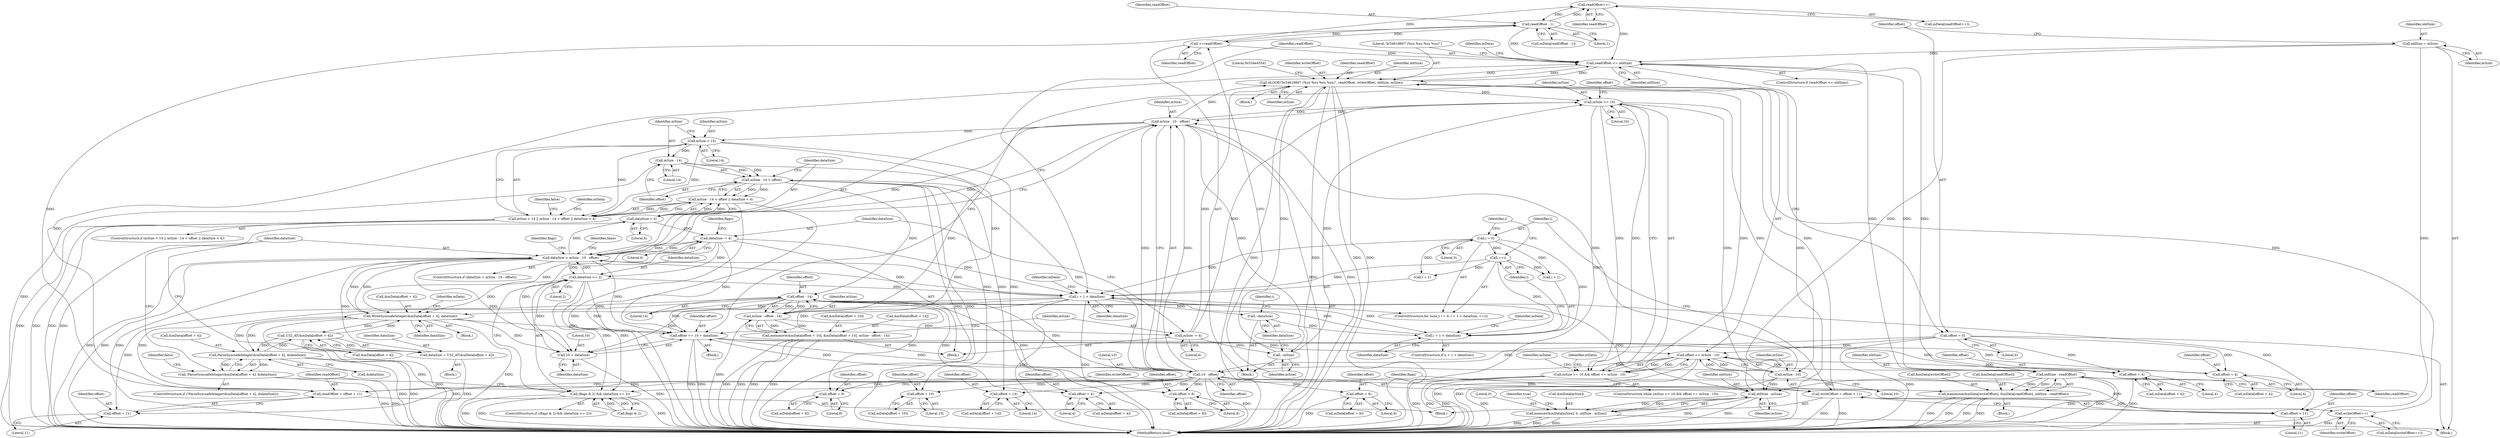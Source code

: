 digraph "0_Android_dd3ca4d6b81a9ae2ddf358b7b93d2f8c010921f5@API" {
"1000307" [label="(Call,readOffset++)"];
"1000277" [label="(Call,readOffset - 1)"];
"1000287" [label="(Call,++readOffset)"];
"1000307" [label="(Call,readOffset++)"];
"1000248" [label="(Call,readOffset = offset + 11)"];
"1000226" [label="(Call,offset - 14)"];
"1000200" [label="(Call,mSize - 14 < offset)"];
"1000201" [label="(Call,mSize - 14)"];
"1000196" [label="(Call,mSize < 14)"];
"1000167" [label="(Call,mSize - 10 - offset)"];
"1000116" [label="(Call,mSize >= 10)"];
"1000328" [label="(Call,ALOGE(\"b/34618607 (%zu %zu %zu %zu)\", readOffset, writeOffset, oldSize, mSize))"];
"1000310" [label="(Call,readOffset <= oldSize)"];
"1000107" [label="(Call,oldSize = mSize)"];
"1000323" [label="(Call,oldSize - readOffset)"];
"1000303" [label="(Call,writeOffset++)"];
"1000254" [label="(Call,writeOffset = offset + 11)"];
"1000169" [label="(Call,10 - offset)"];
"1000111" [label="(Call,offset = 0)"];
"1000119" [label="(Call,offset <= mSize - 10)"];
"1000373" [label="(Call,offset += 10 + dataSize)"];
"1000232" [label="(Call,dataSize -= 4)"];
"1000205" [label="(Call,dataSize < 4)"];
"1000165" [label="(Call,dataSize > mSize - 10 - offset)"];
"1000140" [label="(Call,dataSize = U32_AT(&mData[offset + 4]))"];
"1000142" [label="(Call,U32_AT(&mData[offset + 4]))"];
"1000347" [label="(Call,WriteSyncsafeInteger(&mData[offset + 4], dataSize))"];
"1000152" [label="(Call,ParseSyncsafeInteger(&mData[offset + 4], &dataSize))"];
"1000264" [label="(Call,i + 1 < dataSize)"];
"1000261" [label="(Call,i = 0)"];
"1000269" [label="(Call,++i)"];
"1000294" [label="(Call,i + 1 < dataSize)"];
"1000291" [label="(Call,--dataSize)"];
"1000243" [label="(Call,dataSize >= 2)"];
"1000121" [label="(Call,mSize - 10)"];
"1000289" [label="(Call,--mSize)"];
"1000229" [label="(Call,mSize -= 4)"];
"1000224" [label="(Call,mSize - offset - 14)"];
"1000314" [label="(Call,memmove(&mData[writeOffset], &mData[readOffset], oldSize - readOffset))"];
"1000384" [label="(Call,oldSize - mSize)"];
"1000378" [label="(Call,memset(&mData[mSize], 0, oldSize - mSize))"];
"1000115" [label="(Call,mSize >= 10 && offset <= mSize - 10)"];
"1000146" [label="(Call,offset + 4)"];
"1000156" [label="(Call,offset + 4)"];
"1000199" [label="(Call,mSize - 14 < offset || dataSize < 4)"];
"1000195" [label="(Call,mSize < 14 || mSize - 14 < offset || dataSize < 4)"];
"1000239" [label="(Call,(flags & 2) && (dataSize >= 2))"];
"1000151" [label="(Call,!ParseSyncsafeInteger(&mData[offset + 4], &dataSize))"];
"1000375" [label="(Call,10 + dataSize)"];
"1000215" [label="(Call,offset + 10)"];
"1000221" [label="(Call,offset + 14)"];
"1000211" [label="(Call,memmove(&mData[offset + 10], &mData[offset + 14], mSize - offset - 14))"];
"1000250" [label="(Call,offset + 11)"];
"1000256" [label="(Call,offset + 11)"];
"1000351" [label="(Call,offset + 4)"];
"1000358" [label="(Call,offset + 8)"];
"1000367" [label="(Call,offset + 9)"];
"1000182" [label="(Call,offset + 8)"];
"1000292" [label="(Identifier,dataSize)"];
"1000182" [label="(Call,offset + 8)"];
"1000385" [label="(Identifier,oldSize)"];
"1000243" [label="(Call,dataSize >= 2)"];
"1000349" [label="(Call,mData[offset + 4])"];
"1000315" [label="(Call,&mData[writeOffset])"];
"1000258" [label="(Literal,11)"];
"1000311" [label="(Identifier,readOffset)"];
"1000314" [label="(Call,memmove(&mData[writeOffset], &mData[readOffset], oldSize - readOffset))"];
"1000151" [label="(Call,!ParseSyncsafeInteger(&mData[offset + 4], &dataSize))"];
"1000257" [label="(Identifier,offset)"];
"1000232" [label="(Call,dataSize -= 4)"];
"1000212" [label="(Call,&mData[offset + 10])"];
"1000270" [label="(Identifier,i)"];
"1000386" [label="(Identifier,mSize)"];
"1000373" [label="(Call,offset += 10 + dataSize)"];
"1000381" [label="(Identifier,mData)"];
"1000301" [label="(Call,mData[writeOffset++])"];
"1000277" [label="(Call,readOffset - 1)"];
"1000117" [label="(Identifier,mSize)"];
"1000141" [label="(Identifier,dataSize)"];
"1000213" [label="(Call,mData[offset + 10])"];
"1000210" [label="(Identifier,false)"];
"1000219" [label="(Call,mData[offset + 14])"];
"1000156" [label="(Call,offset + 4)"];
"1000290" [label="(Identifier,mSize)"];
"1000118" [label="(Literal,10)"];
"1000346" [label="(Block,)"];
"1000146" [label="(Call,offset + 4)"];
"1000124" [label="(Block,)"];
"1000211" [label="(Call,memmove(&mData[offset + 10], &mData[offset + 14], mSize - offset - 14))"];
"1000217" [label="(Literal,10)"];
"1000240" [label="(Call,flags & 2)"];
"1000265" [label="(Call,i + 1)"];
"1000304" [label="(Identifier,writeOffset)"];
"1000228" [label="(Literal,14)"];
"1000275" [label="(Call,mData[readOffset - 1])"];
"1000233" [label="(Identifier,dataSize)"];
"1000116" [label="(Call,mSize >= 10)"];
"1000195" [label="(Call,mSize < 14 || mSize - 14 < offset || dataSize < 4)"];
"1000115" [label="(Call,mSize >= 10 && offset <= mSize - 10)"];
"1000154" [label="(Call,mData[offset + 4])"];
"1000170" [label="(Literal,10)"];
"1000313" [label="(Block,)"];
"1000114" [label="(ControlStructure,while (mSize >= 10 && offset <= mSize - 10))"];
"1000234" [label="(Literal,4)"];
"1000356" [label="(Call,mData[offset + 8])"];
"1000328" [label="(Call,ALOGE(\"b/34618607 (%zu %zu %zu %zu)\", readOffset, writeOffset, oldSize, mSize))"];
"1000379" [label="(Call,&mData[mSize])"];
"1000352" [label="(Identifier,offset)"];
"1000236" [label="(Identifier,flags)"];
"1000123" [label="(Literal,10)"];
"1000227" [label="(Identifier,offset)"];
"1000144" [label="(Call,mData[offset + 4])"];
"1000325" [label="(Identifier,readOffset)"];
"1000287" [label="(Call,++readOffset)"];
"1000319" [label="(Call,&mData[readOffset])"];
"1000335" [label="(Literal,0x534e4554)"];
"1000177" [label="(Identifier,flags)"];
"1000367" [label="(Call,offset + 9)"];
"1000143" [label="(Call,&mData[offset + 4])"];
"1000256" [label="(Call,offset + 11)"];
"1000167" [label="(Call,mSize - 10 - offset)"];
"1000331" [label="(Identifier,writeOffset)"];
"1000215" [label="(Call,offset + 10)"];
"1000291" [label="(Call,--dataSize)"];
"1000252" [label="(Literal,11)"];
"1000206" [label="(Identifier,dataSize)"];
"1000205" [label="(Call,dataSize < 4)"];
"1000248" [label="(Call,readOffset = offset + 11)"];
"1000109" [label="(Identifier,mSize)"];
"1000171" [label="(Identifier,offset)"];
"1000323" [label="(Call,oldSize - readOffset)"];
"1000251" [label="(Identifier,offset)"];
"1000120" [label="(Identifier,offset)"];
"1000142" [label="(Call,U32_AT(&mData[offset + 4]))"];
"1000164" [label="(ControlStructure,if (dataSize > mSize - 10 - offset))"];
"1000119" [label="(Call,offset <= mSize - 10)"];
"1000309" [label="(ControlStructure,if (readOffset <= oldSize))"];
"1000216" [label="(Identifier,offset)"];
"1000169" [label="(Call,10 - offset)"];
"1000308" [label="(Identifier,readOffset)"];
"1000200" [label="(Call,mSize - 14 < offset)"];
"1000264" [label="(Call,i + 1 < dataSize)"];
"1000245" [label="(Literal,2)"];
"1000375" [label="(Call,10 + dataSize)"];
"1000168" [label="(Identifier,mSize)"];
"1000244" [label="(Identifier,dataSize)"];
"1000383" [label="(Literal,0)"];
"1000226" [label="(Call,offset - 14)"];
"1000263" [label="(Literal,0)"];
"1000365" [label="(Call,mData[offset + 9])"];
"1000288" [label="(Identifier,readOffset)"];
"1000231" [label="(Literal,4)"];
"1000378" [label="(Call,memset(&mData[mSize], 0, oldSize - mSize))"];
"1000310" [label="(Call,readOffset <= oldSize)"];
"1000351" [label="(Call,offset + 4)"];
"1000296" [label="(Identifier,i)"];
"1000279" [label="(Literal,1)"];
"1000348" [label="(Call,&mData[offset + 4])"];
"1000250" [label="(Call,offset + 11)"];
"1000224" [label="(Call,mSize - offset - 14)"];
"1000330" [label="(Identifier,readOffset)"];
"1000122" [label="(Identifier,mSize)"];
"1000294" [label="(Call,i + 1 < dataSize)"];
"1000130" [label="(Identifier,mData)"];
"1000360" [label="(Literal,8)"];
"1000249" [label="(Identifier,readOffset)"];
"1000222" [label="(Identifier,offset)"];
"1000303" [label="(Call,writeOffset++)"];
"1000157" [label="(Identifier,offset)"];
"1000111" [label="(Call,offset = 0)"];
"1000204" [label="(Identifier,offset)"];
"1000305" [label="(Call,mData[readOffset++])"];
"1000359" [label="(Identifier,offset)"];
"1000148" [label="(Literal,4)"];
"1000108" [label="(Identifier,oldSize)"];
"1000147" [label="(Identifier,offset)"];
"1000289" [label="(Call,--mSize)"];
"1000354" [label="(Identifier,dataSize)"];
"1000230" [label="(Identifier,mSize)"];
"1000376" [label="(Literal,10)"];
"1000183" [label="(Identifier,offset)"];
"1000153" [label="(Call,&mData[offset + 4])"];
"1000107" [label="(Call,oldSize = mSize)"];
"1000347" [label="(Call,WriteSyncsafeInteger(&mData[offset + 4], dataSize))"];
"1000329" [label="(Literal,\"b/34618607 (%zu %zu %zu %zu)\")"];
"1000269" [label="(Call,++i)"];
"1000338" [label="(Identifier,flags)"];
"1000268" [label="(Identifier,dataSize)"];
"1000358" [label="(Call,offset + 8)"];
"1000368" [label="(Identifier,offset)"];
"1000174" [label="(Identifier,false)"];
"1000152" [label="(Call,ParseSyncsafeInteger(&mData[offset + 4], &dataSize))"];
"1000276" [label="(Identifier,mData)"];
"1000317" [label="(Identifier,mData)"];
"1000105" [label="(Block,)"];
"1000150" [label="(ControlStructure,if (!ParseSyncsafeInteger(&mData[offset + 4], &dataSize)))"];
"1000259" [label="(ControlStructure,for (size_t i = 0; i + 1 < dataSize; ++i))"];
"1000158" [label="(Literal,4)"];
"1000262" [label="(Identifier,i)"];
"1000389" [label="(MethodReturn,bool)"];
"1000121" [label="(Call,mSize - 10)"];
"1000384" [label="(Call,oldSize - mSize)"];
"1000324" [label="(Identifier,oldSize)"];
"1000369" [label="(Literal,9)"];
"1000254" [label="(Call,writeOffset = offset + 11)"];
"1000278" [label="(Identifier,readOffset)"];
"1000327" [label="(Block,)"];
"1000197" [label="(Identifier,mSize)"];
"1000166" [label="(Identifier,dataSize)"];
"1000139" [label="(Block,)"];
"1000388" [label="(Identifier,true)"];
"1000307" [label="(Call,readOffset++)"];
"1000198" [label="(Literal,14)"];
"1000196" [label="(Call,mSize < 14)"];
"1000374" [label="(Identifier,offset)"];
"1000221" [label="(Call,offset + 14)"];
"1000246" [label="(Block,)"];
"1000223" [label="(Literal,14)"];
"1000194" [label="(ControlStructure,if (mSize < 14 || mSize - 14 < offset || dataSize < 4))"];
"1000332" [label="(Identifier,oldSize)"];
"1000180" [label="(Call,mData[offset + 8])"];
"1000225" [label="(Identifier,mSize)"];
"1000295" [label="(Call,i + 1)"];
"1000140" [label="(Call,dataSize = U32_AT(&mData[offset + 4]))"];
"1000165" [label="(Call,dataSize > mSize - 10 - offset)"];
"1000286" [label="(Block,)"];
"1000113" [label="(Literal,0)"];
"1000184" [label="(Literal,8)"];
"1000353" [label="(Literal,4)"];
"1000214" [label="(Identifier,mData)"];
"1000203" [label="(Literal,14)"];
"1000298" [label="(Identifier,dataSize)"];
"1000312" [label="(Identifier,oldSize)"];
"1000229" [label="(Call,mSize -= 4)"];
"1000266" [label="(Identifier,i)"];
"1000207" [label="(Literal,4)"];
"1000159" [label="(Call,&dataSize)"];
"1000112" [label="(Identifier,offset)"];
"1000293" [label="(ControlStructure,if (i + 1 < dataSize))"];
"1000255" [label="(Identifier,writeOffset)"];
"1000377" [label="(Identifier,dataSize)"];
"1000163" [label="(Identifier,false)"];
"1000202" [label="(Identifier,mSize)"];
"1000238" [label="(ControlStructure,if ((flags & 2) && (dataSize >= 2)))"];
"1000201" [label="(Call,mSize - 14)"];
"1000261" [label="(Call,i = 0)"];
"1000357" [label="(Identifier,mData)"];
"1000333" [label="(Identifier,mSize)"];
"1000218" [label="(Call,&mData[offset + 14])"];
"1000199" [label="(Call,mSize - 14 < offset || dataSize < 4)"];
"1000193" [label="(Block,)"];
"1000302" [label="(Identifier,mData)"];
"1000239" [label="(Call,(flags & 2) && (dataSize >= 2))"];
"1000307" -> "1000305"  [label="AST: "];
"1000307" -> "1000308"  [label="CFG: "];
"1000308" -> "1000307"  [label="AST: "];
"1000305" -> "1000307"  [label="CFG: "];
"1000307" -> "1000277"  [label="DDG: "];
"1000277" -> "1000307"  [label="DDG: "];
"1000287" -> "1000307"  [label="DDG: "];
"1000307" -> "1000310"  [label="DDG: "];
"1000277" -> "1000275"  [label="AST: "];
"1000277" -> "1000279"  [label="CFG: "];
"1000278" -> "1000277"  [label="AST: "];
"1000279" -> "1000277"  [label="AST: "];
"1000275" -> "1000277"  [label="CFG: "];
"1000287" -> "1000277"  [label="DDG: "];
"1000248" -> "1000277"  [label="DDG: "];
"1000277" -> "1000287"  [label="DDG: "];
"1000277" -> "1000310"  [label="DDG: "];
"1000287" -> "1000286"  [label="AST: "];
"1000287" -> "1000288"  [label="CFG: "];
"1000288" -> "1000287"  [label="AST: "];
"1000290" -> "1000287"  [label="CFG: "];
"1000287" -> "1000310"  [label="DDG: "];
"1000248" -> "1000246"  [label="AST: "];
"1000248" -> "1000250"  [label="CFG: "];
"1000249" -> "1000248"  [label="AST: "];
"1000250" -> "1000248"  [label="AST: "];
"1000255" -> "1000248"  [label="CFG: "];
"1000226" -> "1000248"  [label="DDG: "];
"1000169" -> "1000248"  [label="DDG: "];
"1000248" -> "1000310"  [label="DDG: "];
"1000226" -> "1000224"  [label="AST: "];
"1000226" -> "1000228"  [label="CFG: "];
"1000227" -> "1000226"  [label="AST: "];
"1000228" -> "1000226"  [label="AST: "];
"1000224" -> "1000226"  [label="CFG: "];
"1000226" -> "1000224"  [label="DDG: "];
"1000226" -> "1000224"  [label="DDG: "];
"1000200" -> "1000226"  [label="DDG: "];
"1000169" -> "1000226"  [label="DDG: "];
"1000226" -> "1000250"  [label="DDG: "];
"1000226" -> "1000254"  [label="DDG: "];
"1000226" -> "1000256"  [label="DDG: "];
"1000226" -> "1000351"  [label="DDG: "];
"1000226" -> "1000358"  [label="DDG: "];
"1000226" -> "1000367"  [label="DDG: "];
"1000226" -> "1000373"  [label="DDG: "];
"1000200" -> "1000199"  [label="AST: "];
"1000200" -> "1000204"  [label="CFG: "];
"1000201" -> "1000200"  [label="AST: "];
"1000204" -> "1000200"  [label="AST: "];
"1000206" -> "1000200"  [label="CFG: "];
"1000199" -> "1000200"  [label="CFG: "];
"1000200" -> "1000389"  [label="DDG: "];
"1000200" -> "1000389"  [label="DDG: "];
"1000200" -> "1000199"  [label="DDG: "];
"1000200" -> "1000199"  [label="DDG: "];
"1000201" -> "1000200"  [label="DDG: "];
"1000201" -> "1000200"  [label="DDG: "];
"1000169" -> "1000200"  [label="DDG: "];
"1000200" -> "1000215"  [label="DDG: "];
"1000200" -> "1000221"  [label="DDG: "];
"1000201" -> "1000203"  [label="CFG: "];
"1000202" -> "1000201"  [label="AST: "];
"1000203" -> "1000201"  [label="AST: "];
"1000204" -> "1000201"  [label="CFG: "];
"1000201" -> "1000389"  [label="DDG: "];
"1000196" -> "1000201"  [label="DDG: "];
"1000201" -> "1000224"  [label="DDG: "];
"1000196" -> "1000195"  [label="AST: "];
"1000196" -> "1000198"  [label="CFG: "];
"1000197" -> "1000196"  [label="AST: "];
"1000198" -> "1000196"  [label="AST: "];
"1000202" -> "1000196"  [label="CFG: "];
"1000195" -> "1000196"  [label="CFG: "];
"1000196" -> "1000389"  [label="DDG: "];
"1000196" -> "1000195"  [label="DDG: "];
"1000196" -> "1000195"  [label="DDG: "];
"1000167" -> "1000196"  [label="DDG: "];
"1000196" -> "1000224"  [label="DDG: "];
"1000167" -> "1000165"  [label="AST: "];
"1000167" -> "1000169"  [label="CFG: "];
"1000168" -> "1000167"  [label="AST: "];
"1000169" -> "1000167"  [label="AST: "];
"1000165" -> "1000167"  [label="CFG: "];
"1000167" -> "1000389"  [label="DDG: "];
"1000167" -> "1000389"  [label="DDG: "];
"1000167" -> "1000116"  [label="DDG: "];
"1000167" -> "1000165"  [label="DDG: "];
"1000167" -> "1000165"  [label="DDG: "];
"1000116" -> "1000167"  [label="DDG: "];
"1000121" -> "1000167"  [label="DDG: "];
"1000169" -> "1000167"  [label="DDG: "];
"1000169" -> "1000167"  [label="DDG: "];
"1000167" -> "1000289"  [label="DDG: "];
"1000167" -> "1000328"  [label="DDG: "];
"1000116" -> "1000115"  [label="AST: "];
"1000116" -> "1000118"  [label="CFG: "];
"1000117" -> "1000116"  [label="AST: "];
"1000118" -> "1000116"  [label="AST: "];
"1000120" -> "1000116"  [label="CFG: "];
"1000115" -> "1000116"  [label="CFG: "];
"1000116" -> "1000389"  [label="DDG: "];
"1000116" -> "1000115"  [label="DDG: "];
"1000116" -> "1000115"  [label="DDG: "];
"1000328" -> "1000116"  [label="DDG: "];
"1000289" -> "1000116"  [label="DDG: "];
"1000229" -> "1000116"  [label="DDG: "];
"1000116" -> "1000121"  [label="DDG: "];
"1000116" -> "1000384"  [label="DDG: "];
"1000328" -> "1000327"  [label="AST: "];
"1000328" -> "1000333"  [label="CFG: "];
"1000329" -> "1000328"  [label="AST: "];
"1000330" -> "1000328"  [label="AST: "];
"1000331" -> "1000328"  [label="AST: "];
"1000332" -> "1000328"  [label="AST: "];
"1000333" -> "1000328"  [label="AST: "];
"1000335" -> "1000328"  [label="CFG: "];
"1000328" -> "1000389"  [label="DDG: "];
"1000328" -> "1000389"  [label="DDG: "];
"1000328" -> "1000389"  [label="DDG: "];
"1000328" -> "1000389"  [label="DDG: "];
"1000328" -> "1000310"  [label="DDG: "];
"1000310" -> "1000328"  [label="DDG: "];
"1000310" -> "1000328"  [label="DDG: "];
"1000303" -> "1000328"  [label="DDG: "];
"1000254" -> "1000328"  [label="DDG: "];
"1000289" -> "1000328"  [label="DDG: "];
"1000229" -> "1000328"  [label="DDG: "];
"1000328" -> "1000384"  [label="DDG: "];
"1000310" -> "1000309"  [label="AST: "];
"1000310" -> "1000312"  [label="CFG: "];
"1000311" -> "1000310"  [label="AST: "];
"1000312" -> "1000310"  [label="AST: "];
"1000317" -> "1000310"  [label="CFG: "];
"1000329" -> "1000310"  [label="CFG: "];
"1000310" -> "1000389"  [label="DDG: "];
"1000107" -> "1000310"  [label="DDG: "];
"1000323" -> "1000310"  [label="DDG: "];
"1000310" -> "1000323"  [label="DDG: "];
"1000310" -> "1000323"  [label="DDG: "];
"1000107" -> "1000105"  [label="AST: "];
"1000107" -> "1000109"  [label="CFG: "];
"1000108" -> "1000107"  [label="AST: "];
"1000109" -> "1000107"  [label="AST: "];
"1000112" -> "1000107"  [label="CFG: "];
"1000107" -> "1000389"  [label="DDG: "];
"1000107" -> "1000384"  [label="DDG: "];
"1000323" -> "1000314"  [label="AST: "];
"1000323" -> "1000325"  [label="CFG: "];
"1000324" -> "1000323"  [label="AST: "];
"1000325" -> "1000323"  [label="AST: "];
"1000314" -> "1000323"  [label="CFG: "];
"1000323" -> "1000389"  [label="DDG: "];
"1000323" -> "1000389"  [label="DDG: "];
"1000323" -> "1000314"  [label="DDG: "];
"1000323" -> "1000314"  [label="DDG: "];
"1000323" -> "1000384"  [label="DDG: "];
"1000303" -> "1000301"  [label="AST: "];
"1000303" -> "1000304"  [label="CFG: "];
"1000304" -> "1000303"  [label="AST: "];
"1000301" -> "1000303"  [label="CFG: "];
"1000303" -> "1000389"  [label="DDG: "];
"1000254" -> "1000303"  [label="DDG: "];
"1000254" -> "1000246"  [label="AST: "];
"1000254" -> "1000256"  [label="CFG: "];
"1000255" -> "1000254"  [label="AST: "];
"1000256" -> "1000254"  [label="AST: "];
"1000262" -> "1000254"  [label="CFG: "];
"1000254" -> "1000389"  [label="DDG: "];
"1000254" -> "1000389"  [label="DDG: "];
"1000169" -> "1000254"  [label="DDG: "];
"1000169" -> "1000171"  [label="CFG: "];
"1000170" -> "1000169"  [label="AST: "];
"1000171" -> "1000169"  [label="AST: "];
"1000169" -> "1000389"  [label="DDG: "];
"1000111" -> "1000169"  [label="DDG: "];
"1000119" -> "1000169"  [label="DDG: "];
"1000373" -> "1000169"  [label="DDG: "];
"1000169" -> "1000182"  [label="DDG: "];
"1000169" -> "1000215"  [label="DDG: "];
"1000169" -> "1000221"  [label="DDG: "];
"1000169" -> "1000250"  [label="DDG: "];
"1000169" -> "1000256"  [label="DDG: "];
"1000169" -> "1000351"  [label="DDG: "];
"1000169" -> "1000358"  [label="DDG: "];
"1000169" -> "1000367"  [label="DDG: "];
"1000169" -> "1000373"  [label="DDG: "];
"1000111" -> "1000105"  [label="AST: "];
"1000111" -> "1000113"  [label="CFG: "];
"1000112" -> "1000111"  [label="AST: "];
"1000113" -> "1000111"  [label="AST: "];
"1000117" -> "1000111"  [label="CFG: "];
"1000111" -> "1000389"  [label="DDG: "];
"1000111" -> "1000119"  [label="DDG: "];
"1000111" -> "1000146"  [label="DDG: "];
"1000111" -> "1000156"  [label="DDG: "];
"1000119" -> "1000115"  [label="AST: "];
"1000119" -> "1000121"  [label="CFG: "];
"1000120" -> "1000119"  [label="AST: "];
"1000121" -> "1000119"  [label="AST: "];
"1000115" -> "1000119"  [label="CFG: "];
"1000119" -> "1000389"  [label="DDG: "];
"1000119" -> "1000389"  [label="DDG: "];
"1000119" -> "1000115"  [label="DDG: "];
"1000119" -> "1000115"  [label="DDG: "];
"1000373" -> "1000119"  [label="DDG: "];
"1000121" -> "1000119"  [label="DDG: "];
"1000121" -> "1000119"  [label="DDG: "];
"1000119" -> "1000146"  [label="DDG: "];
"1000119" -> "1000156"  [label="DDG: "];
"1000373" -> "1000124"  [label="AST: "];
"1000373" -> "1000375"  [label="CFG: "];
"1000374" -> "1000373"  [label="AST: "];
"1000375" -> "1000373"  [label="AST: "];
"1000117" -> "1000373"  [label="CFG: "];
"1000373" -> "1000389"  [label="DDG: "];
"1000373" -> "1000389"  [label="DDG: "];
"1000373" -> "1000146"  [label="DDG: "];
"1000373" -> "1000156"  [label="DDG: "];
"1000232" -> "1000373"  [label="DDG: "];
"1000165" -> "1000373"  [label="DDG: "];
"1000264" -> "1000373"  [label="DDG: "];
"1000243" -> "1000373"  [label="DDG: "];
"1000347" -> "1000373"  [label="DDG: "];
"1000232" -> "1000193"  [label="AST: "];
"1000232" -> "1000234"  [label="CFG: "];
"1000233" -> "1000232"  [label="AST: "];
"1000234" -> "1000232"  [label="AST: "];
"1000236" -> "1000232"  [label="CFG: "];
"1000232" -> "1000165"  [label="DDG: "];
"1000205" -> "1000232"  [label="DDG: "];
"1000165" -> "1000232"  [label="DDG: "];
"1000232" -> "1000243"  [label="DDG: "];
"1000232" -> "1000264"  [label="DDG: "];
"1000232" -> "1000347"  [label="DDG: "];
"1000232" -> "1000375"  [label="DDG: "];
"1000205" -> "1000199"  [label="AST: "];
"1000205" -> "1000207"  [label="CFG: "];
"1000206" -> "1000205"  [label="AST: "];
"1000207" -> "1000205"  [label="AST: "];
"1000199" -> "1000205"  [label="CFG: "];
"1000205" -> "1000389"  [label="DDG: "];
"1000205" -> "1000199"  [label="DDG: "];
"1000205" -> "1000199"  [label="DDG: "];
"1000165" -> "1000205"  [label="DDG: "];
"1000165" -> "1000164"  [label="AST: "];
"1000166" -> "1000165"  [label="AST: "];
"1000174" -> "1000165"  [label="CFG: "];
"1000177" -> "1000165"  [label="CFG: "];
"1000165" -> "1000389"  [label="DDG: "];
"1000165" -> "1000389"  [label="DDG: "];
"1000165" -> "1000389"  [label="DDG: "];
"1000140" -> "1000165"  [label="DDG: "];
"1000264" -> "1000165"  [label="DDG: "];
"1000243" -> "1000165"  [label="DDG: "];
"1000347" -> "1000165"  [label="DDG: "];
"1000165" -> "1000243"  [label="DDG: "];
"1000165" -> "1000264"  [label="DDG: "];
"1000165" -> "1000347"  [label="DDG: "];
"1000165" -> "1000375"  [label="DDG: "];
"1000140" -> "1000139"  [label="AST: "];
"1000140" -> "1000142"  [label="CFG: "];
"1000141" -> "1000140"  [label="AST: "];
"1000142" -> "1000140"  [label="AST: "];
"1000166" -> "1000140"  [label="CFG: "];
"1000140" -> "1000389"  [label="DDG: "];
"1000142" -> "1000140"  [label="DDG: "];
"1000142" -> "1000143"  [label="CFG: "];
"1000143" -> "1000142"  [label="AST: "];
"1000142" -> "1000389"  [label="DDG: "];
"1000347" -> "1000142"  [label="DDG: "];
"1000152" -> "1000142"  [label="DDG: "];
"1000142" -> "1000152"  [label="DDG: "];
"1000142" -> "1000347"  [label="DDG: "];
"1000347" -> "1000346"  [label="AST: "];
"1000347" -> "1000354"  [label="CFG: "];
"1000348" -> "1000347"  [label="AST: "];
"1000354" -> "1000347"  [label="AST: "];
"1000357" -> "1000347"  [label="CFG: "];
"1000347" -> "1000389"  [label="DDG: "];
"1000347" -> "1000389"  [label="DDG: "];
"1000347" -> "1000152"  [label="DDG: "];
"1000152" -> "1000347"  [label="DDG: "];
"1000264" -> "1000347"  [label="DDG: "];
"1000243" -> "1000347"  [label="DDG: "];
"1000347" -> "1000375"  [label="DDG: "];
"1000152" -> "1000151"  [label="AST: "];
"1000152" -> "1000159"  [label="CFG: "];
"1000153" -> "1000152"  [label="AST: "];
"1000159" -> "1000152"  [label="AST: "];
"1000151" -> "1000152"  [label="CFG: "];
"1000152" -> "1000389"  [label="DDG: "];
"1000152" -> "1000389"  [label="DDG: "];
"1000152" -> "1000151"  [label="DDG: "];
"1000152" -> "1000151"  [label="DDG: "];
"1000264" -> "1000259"  [label="AST: "];
"1000264" -> "1000268"  [label="CFG: "];
"1000265" -> "1000264"  [label="AST: "];
"1000268" -> "1000264"  [label="AST: "];
"1000276" -> "1000264"  [label="CFG: "];
"1000311" -> "1000264"  [label="CFG: "];
"1000264" -> "1000389"  [label="DDG: "];
"1000264" -> "1000389"  [label="DDG: "];
"1000261" -> "1000264"  [label="DDG: "];
"1000269" -> "1000264"  [label="DDG: "];
"1000294" -> "1000264"  [label="DDG: "];
"1000243" -> "1000264"  [label="DDG: "];
"1000264" -> "1000291"  [label="DDG: "];
"1000264" -> "1000294"  [label="DDG: "];
"1000264" -> "1000375"  [label="DDG: "];
"1000261" -> "1000259"  [label="AST: "];
"1000261" -> "1000263"  [label="CFG: "];
"1000262" -> "1000261"  [label="AST: "];
"1000263" -> "1000261"  [label="AST: "];
"1000266" -> "1000261"  [label="CFG: "];
"1000261" -> "1000265"  [label="DDG: "];
"1000261" -> "1000269"  [label="DDG: "];
"1000261" -> "1000294"  [label="DDG: "];
"1000261" -> "1000295"  [label="DDG: "];
"1000269" -> "1000259"  [label="AST: "];
"1000269" -> "1000270"  [label="CFG: "];
"1000270" -> "1000269"  [label="AST: "];
"1000266" -> "1000269"  [label="CFG: "];
"1000269" -> "1000265"  [label="DDG: "];
"1000269" -> "1000294"  [label="DDG: "];
"1000269" -> "1000295"  [label="DDG: "];
"1000294" -> "1000293"  [label="AST: "];
"1000294" -> "1000298"  [label="CFG: "];
"1000295" -> "1000294"  [label="AST: "];
"1000298" -> "1000294"  [label="AST: "];
"1000302" -> "1000294"  [label="CFG: "];
"1000270" -> "1000294"  [label="CFG: "];
"1000291" -> "1000294"  [label="DDG: "];
"1000291" -> "1000286"  [label="AST: "];
"1000291" -> "1000292"  [label="CFG: "];
"1000292" -> "1000291"  [label="AST: "];
"1000296" -> "1000291"  [label="CFG: "];
"1000243" -> "1000239"  [label="AST: "];
"1000243" -> "1000245"  [label="CFG: "];
"1000244" -> "1000243"  [label="AST: "];
"1000245" -> "1000243"  [label="AST: "];
"1000239" -> "1000243"  [label="CFG: "];
"1000243" -> "1000239"  [label="DDG: "];
"1000243" -> "1000239"  [label="DDG: "];
"1000243" -> "1000375"  [label="DDG: "];
"1000121" -> "1000123"  [label="CFG: "];
"1000122" -> "1000121"  [label="AST: "];
"1000123" -> "1000121"  [label="AST: "];
"1000121" -> "1000389"  [label="DDG: "];
"1000121" -> "1000384"  [label="DDG: "];
"1000289" -> "1000286"  [label="AST: "];
"1000289" -> "1000290"  [label="CFG: "];
"1000290" -> "1000289"  [label="AST: "];
"1000292" -> "1000289"  [label="CFG: "];
"1000229" -> "1000289"  [label="DDG: "];
"1000229" -> "1000193"  [label="AST: "];
"1000229" -> "1000231"  [label="CFG: "];
"1000230" -> "1000229"  [label="AST: "];
"1000231" -> "1000229"  [label="AST: "];
"1000233" -> "1000229"  [label="CFG: "];
"1000224" -> "1000229"  [label="DDG: "];
"1000224" -> "1000211"  [label="AST: "];
"1000225" -> "1000224"  [label="AST: "];
"1000211" -> "1000224"  [label="CFG: "];
"1000224" -> "1000389"  [label="DDG: "];
"1000224" -> "1000211"  [label="DDG: "];
"1000224" -> "1000211"  [label="DDG: "];
"1000314" -> "1000313"  [label="AST: "];
"1000315" -> "1000314"  [label="AST: "];
"1000319" -> "1000314"  [label="AST: "];
"1000338" -> "1000314"  [label="CFG: "];
"1000314" -> "1000389"  [label="DDG: "];
"1000314" -> "1000389"  [label="DDG: "];
"1000314" -> "1000389"  [label="DDG: "];
"1000314" -> "1000389"  [label="DDG: "];
"1000384" -> "1000378"  [label="AST: "];
"1000384" -> "1000386"  [label="CFG: "];
"1000385" -> "1000384"  [label="AST: "];
"1000386" -> "1000384"  [label="AST: "];
"1000378" -> "1000384"  [label="CFG: "];
"1000384" -> "1000389"  [label="DDG: "];
"1000384" -> "1000389"  [label="DDG: "];
"1000384" -> "1000378"  [label="DDG: "];
"1000384" -> "1000378"  [label="DDG: "];
"1000378" -> "1000105"  [label="AST: "];
"1000379" -> "1000378"  [label="AST: "];
"1000383" -> "1000378"  [label="AST: "];
"1000388" -> "1000378"  [label="CFG: "];
"1000378" -> "1000389"  [label="DDG: "];
"1000378" -> "1000389"  [label="DDG: "];
"1000378" -> "1000389"  [label="DDG: "];
"1000115" -> "1000114"  [label="AST: "];
"1000130" -> "1000115"  [label="CFG: "];
"1000381" -> "1000115"  [label="CFG: "];
"1000115" -> "1000389"  [label="DDG: "];
"1000115" -> "1000389"  [label="DDG: "];
"1000115" -> "1000389"  [label="DDG: "];
"1000146" -> "1000144"  [label="AST: "];
"1000146" -> "1000148"  [label="CFG: "];
"1000147" -> "1000146"  [label="AST: "];
"1000148" -> "1000146"  [label="AST: "];
"1000144" -> "1000146"  [label="CFG: "];
"1000156" -> "1000154"  [label="AST: "];
"1000156" -> "1000158"  [label="CFG: "];
"1000157" -> "1000156"  [label="AST: "];
"1000158" -> "1000156"  [label="AST: "];
"1000154" -> "1000156"  [label="CFG: "];
"1000156" -> "1000389"  [label="DDG: "];
"1000199" -> "1000195"  [label="AST: "];
"1000195" -> "1000199"  [label="CFG: "];
"1000199" -> "1000389"  [label="DDG: "];
"1000199" -> "1000389"  [label="DDG: "];
"1000199" -> "1000195"  [label="DDG: "];
"1000199" -> "1000195"  [label="DDG: "];
"1000195" -> "1000194"  [label="AST: "];
"1000210" -> "1000195"  [label="CFG: "];
"1000214" -> "1000195"  [label="CFG: "];
"1000195" -> "1000389"  [label="DDG: "];
"1000195" -> "1000389"  [label="DDG: "];
"1000195" -> "1000389"  [label="DDG: "];
"1000239" -> "1000238"  [label="AST: "];
"1000239" -> "1000240"  [label="CFG: "];
"1000240" -> "1000239"  [label="AST: "];
"1000249" -> "1000239"  [label="CFG: "];
"1000338" -> "1000239"  [label="CFG: "];
"1000239" -> "1000389"  [label="DDG: "];
"1000239" -> "1000389"  [label="DDG: "];
"1000239" -> "1000389"  [label="DDG: "];
"1000240" -> "1000239"  [label="DDG: "];
"1000240" -> "1000239"  [label="DDG: "];
"1000151" -> "1000150"  [label="AST: "];
"1000163" -> "1000151"  [label="CFG: "];
"1000166" -> "1000151"  [label="CFG: "];
"1000151" -> "1000389"  [label="DDG: "];
"1000151" -> "1000389"  [label="DDG: "];
"1000375" -> "1000377"  [label="CFG: "];
"1000376" -> "1000375"  [label="AST: "];
"1000377" -> "1000375"  [label="AST: "];
"1000375" -> "1000389"  [label="DDG: "];
"1000215" -> "1000213"  [label="AST: "];
"1000215" -> "1000217"  [label="CFG: "];
"1000216" -> "1000215"  [label="AST: "];
"1000217" -> "1000215"  [label="AST: "];
"1000213" -> "1000215"  [label="CFG: "];
"1000221" -> "1000219"  [label="AST: "];
"1000221" -> "1000223"  [label="CFG: "];
"1000222" -> "1000221"  [label="AST: "];
"1000223" -> "1000221"  [label="AST: "];
"1000219" -> "1000221"  [label="CFG: "];
"1000211" -> "1000193"  [label="AST: "];
"1000212" -> "1000211"  [label="AST: "];
"1000218" -> "1000211"  [label="AST: "];
"1000230" -> "1000211"  [label="CFG: "];
"1000211" -> "1000389"  [label="DDG: "];
"1000211" -> "1000389"  [label="DDG: "];
"1000211" -> "1000389"  [label="DDG: "];
"1000211" -> "1000389"  [label="DDG: "];
"1000250" -> "1000252"  [label="CFG: "];
"1000251" -> "1000250"  [label="AST: "];
"1000252" -> "1000250"  [label="AST: "];
"1000256" -> "1000258"  [label="CFG: "];
"1000257" -> "1000256"  [label="AST: "];
"1000258" -> "1000256"  [label="AST: "];
"1000351" -> "1000349"  [label="AST: "];
"1000351" -> "1000353"  [label="CFG: "];
"1000352" -> "1000351"  [label="AST: "];
"1000353" -> "1000351"  [label="AST: "];
"1000349" -> "1000351"  [label="CFG: "];
"1000358" -> "1000356"  [label="AST: "];
"1000358" -> "1000360"  [label="CFG: "];
"1000359" -> "1000358"  [label="AST: "];
"1000360" -> "1000358"  [label="AST: "];
"1000356" -> "1000358"  [label="CFG: "];
"1000367" -> "1000365"  [label="AST: "];
"1000367" -> "1000369"  [label="CFG: "];
"1000368" -> "1000367"  [label="AST: "];
"1000369" -> "1000367"  [label="AST: "];
"1000365" -> "1000367"  [label="CFG: "];
"1000182" -> "1000180"  [label="AST: "];
"1000182" -> "1000184"  [label="CFG: "];
"1000183" -> "1000182"  [label="AST: "];
"1000184" -> "1000182"  [label="AST: "];
"1000180" -> "1000182"  [label="CFG: "];
"1000182" -> "1000389"  [label="DDG: "];
}
